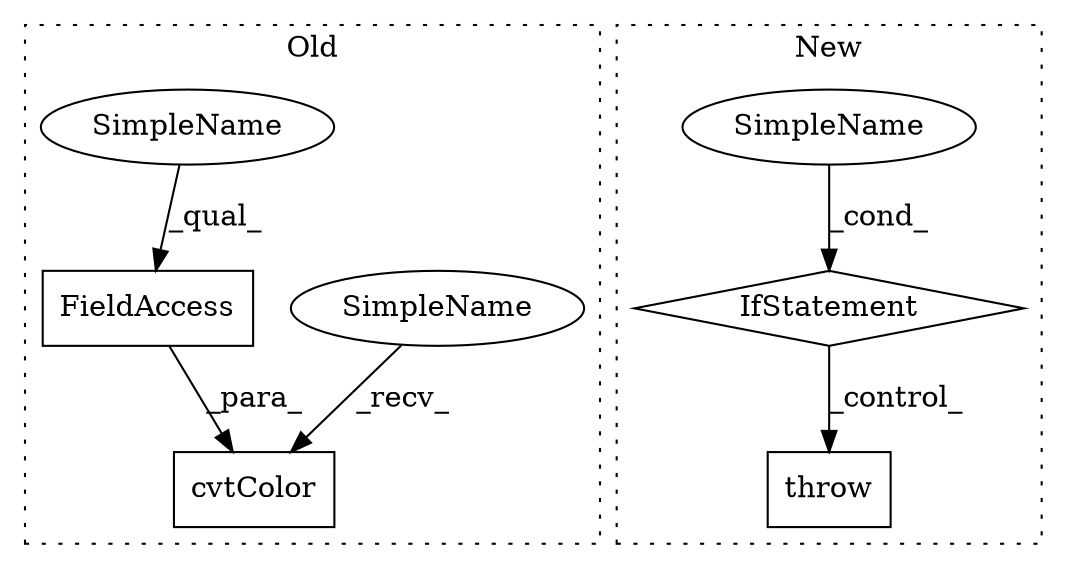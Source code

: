 digraph G {
subgraph cluster0 {
1 [label="cvtColor" a="32" s="1726,1757" l="9,1" shape="box"];
3 [label="FieldAccess" a="22" s="1739" l="18" shape="box"];
6 [label="SimpleName" a="42" s="1722" l="3" shape="ellipse"];
7 [label="SimpleName" a="42" s="1739" l="3" shape="ellipse"];
label = "Old";
style="dotted";
}
subgraph cluster1 {
2 [label="throw" a="53" s="1564" l="6" shape="box"];
4 [label="IfStatement" a="25" s="1499,1554" l="4,2" shape="diamond"];
5 [label="SimpleName" a="42" s="" l="" shape="ellipse"];
label = "New";
style="dotted";
}
3 -> 1 [label="_para_"];
4 -> 2 [label="_control_"];
5 -> 4 [label="_cond_"];
6 -> 1 [label="_recv_"];
7 -> 3 [label="_qual_"];
}